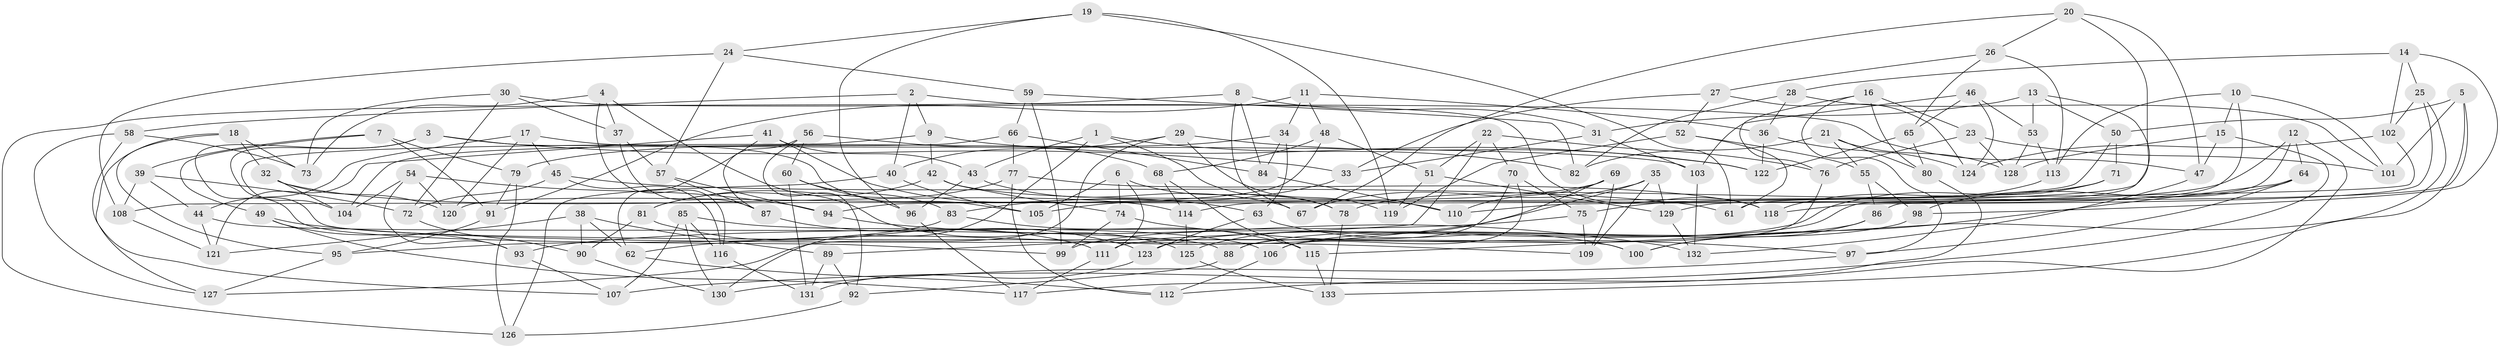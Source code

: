 // coarse degree distribution, {10: 0.1111111111111111, 12: 0.037037037037037035, 8: 0.09259259259259259, 9: 0.1111111111111111, 3: 0.09259259259259259, 11: 0.018518518518518517, 4: 0.4444444444444444, 7: 0.018518518518518517, 6: 0.037037037037037035, 2: 0.018518518518518517, 5: 0.018518518518518517}
// Generated by graph-tools (version 1.1) at 2025/53/03/04/25 22:53:39]
// undirected, 133 vertices, 266 edges
graph export_dot {
  node [color=gray90,style=filled];
  1;
  2;
  3;
  4;
  5;
  6;
  7;
  8;
  9;
  10;
  11;
  12;
  13;
  14;
  15;
  16;
  17;
  18;
  19;
  20;
  21;
  22;
  23;
  24;
  25;
  26;
  27;
  28;
  29;
  30;
  31;
  32;
  33;
  34;
  35;
  36;
  37;
  38;
  39;
  40;
  41;
  42;
  43;
  44;
  45;
  46;
  47;
  48;
  49;
  50;
  51;
  52;
  53;
  54;
  55;
  56;
  57;
  58;
  59;
  60;
  61;
  62;
  63;
  64;
  65;
  66;
  67;
  68;
  69;
  70;
  71;
  72;
  73;
  74;
  75;
  76;
  77;
  78;
  79;
  80;
  81;
  82;
  83;
  84;
  85;
  86;
  87;
  88;
  89;
  90;
  91;
  92;
  93;
  94;
  95;
  96;
  97;
  98;
  99;
  100;
  101;
  102;
  103;
  104;
  105;
  106;
  107;
  108;
  109;
  110;
  111;
  112;
  113;
  114;
  115;
  116;
  117;
  118;
  119;
  120;
  121;
  122;
  123;
  124;
  125;
  126;
  127;
  128;
  129;
  130;
  131;
  132;
  133;
  1 -- 78;
  1 -- 82;
  1 -- 130;
  1 -- 43;
  2 -- 118;
  2 -- 40;
  2 -- 9;
  2 -- 58;
  3 -- 99;
  3 -- 105;
  3 -- 100;
  3 -- 33;
  4 -- 73;
  4 -- 125;
  4 -- 116;
  4 -- 37;
  5 -- 50;
  5 -- 101;
  5 -- 86;
  5 -- 133;
  6 -- 105;
  6 -- 74;
  6 -- 78;
  6 -- 111;
  7 -- 39;
  7 -- 91;
  7 -- 49;
  7 -- 79;
  8 -- 84;
  8 -- 126;
  8 -- 31;
  8 -- 67;
  9 -- 122;
  9 -- 42;
  9 -- 104;
  10 -- 113;
  10 -- 101;
  10 -- 15;
  10 -- 129;
  11 -- 91;
  11 -- 36;
  11 -- 34;
  11 -- 48;
  12 -- 64;
  12 -- 112;
  12 -- 61;
  12 -- 114;
  13 -- 31;
  13 -- 53;
  13 -- 123;
  13 -- 50;
  14 -- 102;
  14 -- 98;
  14 -- 25;
  14 -- 28;
  15 -- 128;
  15 -- 47;
  15 -- 107;
  16 -- 23;
  16 -- 97;
  16 -- 76;
  16 -- 80;
  17 -- 45;
  17 -- 44;
  17 -- 120;
  17 -- 103;
  18 -- 95;
  18 -- 73;
  18 -- 32;
  18 -- 127;
  19 -- 96;
  19 -- 119;
  19 -- 24;
  19 -- 61;
  20 -- 47;
  20 -- 26;
  20 -- 67;
  20 -- 110;
  21 -- 80;
  21 -- 82;
  21 -- 128;
  21 -- 55;
  22 -- 89;
  22 -- 51;
  22 -- 70;
  22 -- 76;
  23 -- 101;
  23 -- 128;
  23 -- 76;
  24 -- 59;
  24 -- 57;
  24 -- 108;
  25 -- 118;
  25 -- 102;
  25 -- 115;
  26 -- 27;
  26 -- 65;
  26 -- 113;
  27 -- 33;
  27 -- 52;
  27 -- 124;
  28 -- 36;
  28 -- 101;
  28 -- 82;
  29 -- 122;
  29 -- 127;
  29 -- 40;
  29 -- 119;
  30 -- 72;
  30 -- 47;
  30 -- 73;
  30 -- 37;
  31 -- 33;
  31 -- 103;
  32 -- 104;
  32 -- 114;
  32 -- 120;
  33 -- 83;
  34 -- 63;
  34 -- 84;
  34 -- 79;
  35 -- 109;
  35 -- 129;
  35 -- 62;
  35 -- 67;
  36 -- 122;
  36 -- 124;
  37 -- 57;
  37 -- 87;
  38 -- 121;
  38 -- 90;
  38 -- 89;
  38 -- 62;
  39 -- 72;
  39 -- 108;
  39 -- 44;
  40 -- 126;
  40 -- 105;
  41 -- 63;
  41 -- 121;
  41 -- 62;
  41 -- 43;
  42 -- 110;
  42 -- 81;
  42 -- 74;
  43 -- 96;
  43 -- 67;
  44 -- 121;
  44 -- 88;
  45 -- 116;
  45 -- 72;
  45 -- 61;
  46 -- 53;
  46 -- 124;
  46 -- 103;
  46 -- 65;
  47 -- 132;
  48 -- 120;
  48 -- 68;
  48 -- 51;
  49 -- 93;
  49 -- 109;
  49 -- 117;
  50 -- 94;
  50 -- 71;
  51 -- 119;
  51 -- 129;
  52 -- 61;
  52 -- 119;
  52 -- 55;
  53 -- 113;
  53 -- 128;
  54 -- 104;
  54 -- 94;
  54 -- 93;
  54 -- 120;
  55 -- 98;
  55 -- 86;
  56 -- 60;
  56 -- 92;
  56 -- 87;
  56 -- 68;
  57 -- 87;
  57 -- 94;
  58 -- 73;
  58 -- 127;
  58 -- 107;
  59 -- 82;
  59 -- 99;
  59 -- 66;
  60 -- 83;
  60 -- 96;
  60 -- 131;
  62 -- 112;
  63 -- 100;
  63 -- 123;
  64 -- 98;
  64 -- 97;
  64 -- 100;
  65 -- 80;
  65 -- 122;
  66 -- 104;
  66 -- 77;
  66 -- 84;
  68 -- 114;
  68 -- 115;
  69 -- 125;
  69 -- 105;
  69 -- 109;
  69 -- 110;
  70 -- 106;
  70 -- 88;
  70 -- 75;
  71 -- 75;
  71 -- 78;
  71 -- 99;
  72 -- 90;
  74 -- 97;
  74 -- 99;
  75 -- 93;
  75 -- 109;
  76 -- 111;
  77 -- 118;
  77 -- 81;
  77 -- 112;
  78 -- 133;
  79 -- 126;
  79 -- 91;
  80 -- 117;
  81 -- 90;
  81 -- 111;
  83 -- 95;
  83 -- 115;
  84 -- 110;
  85 -- 116;
  85 -- 106;
  85 -- 107;
  85 -- 130;
  86 -- 88;
  86 -- 100;
  87 -- 123;
  88 -- 92;
  89 -- 92;
  89 -- 131;
  90 -- 130;
  91 -- 95;
  92 -- 126;
  93 -- 107;
  94 -- 132;
  95 -- 127;
  96 -- 117;
  97 -- 130;
  98 -- 106;
  102 -- 108;
  102 -- 124;
  103 -- 132;
  106 -- 112;
  108 -- 121;
  111 -- 117;
  113 -- 118;
  114 -- 125;
  115 -- 133;
  116 -- 131;
  123 -- 131;
  125 -- 133;
  129 -- 132;
}
